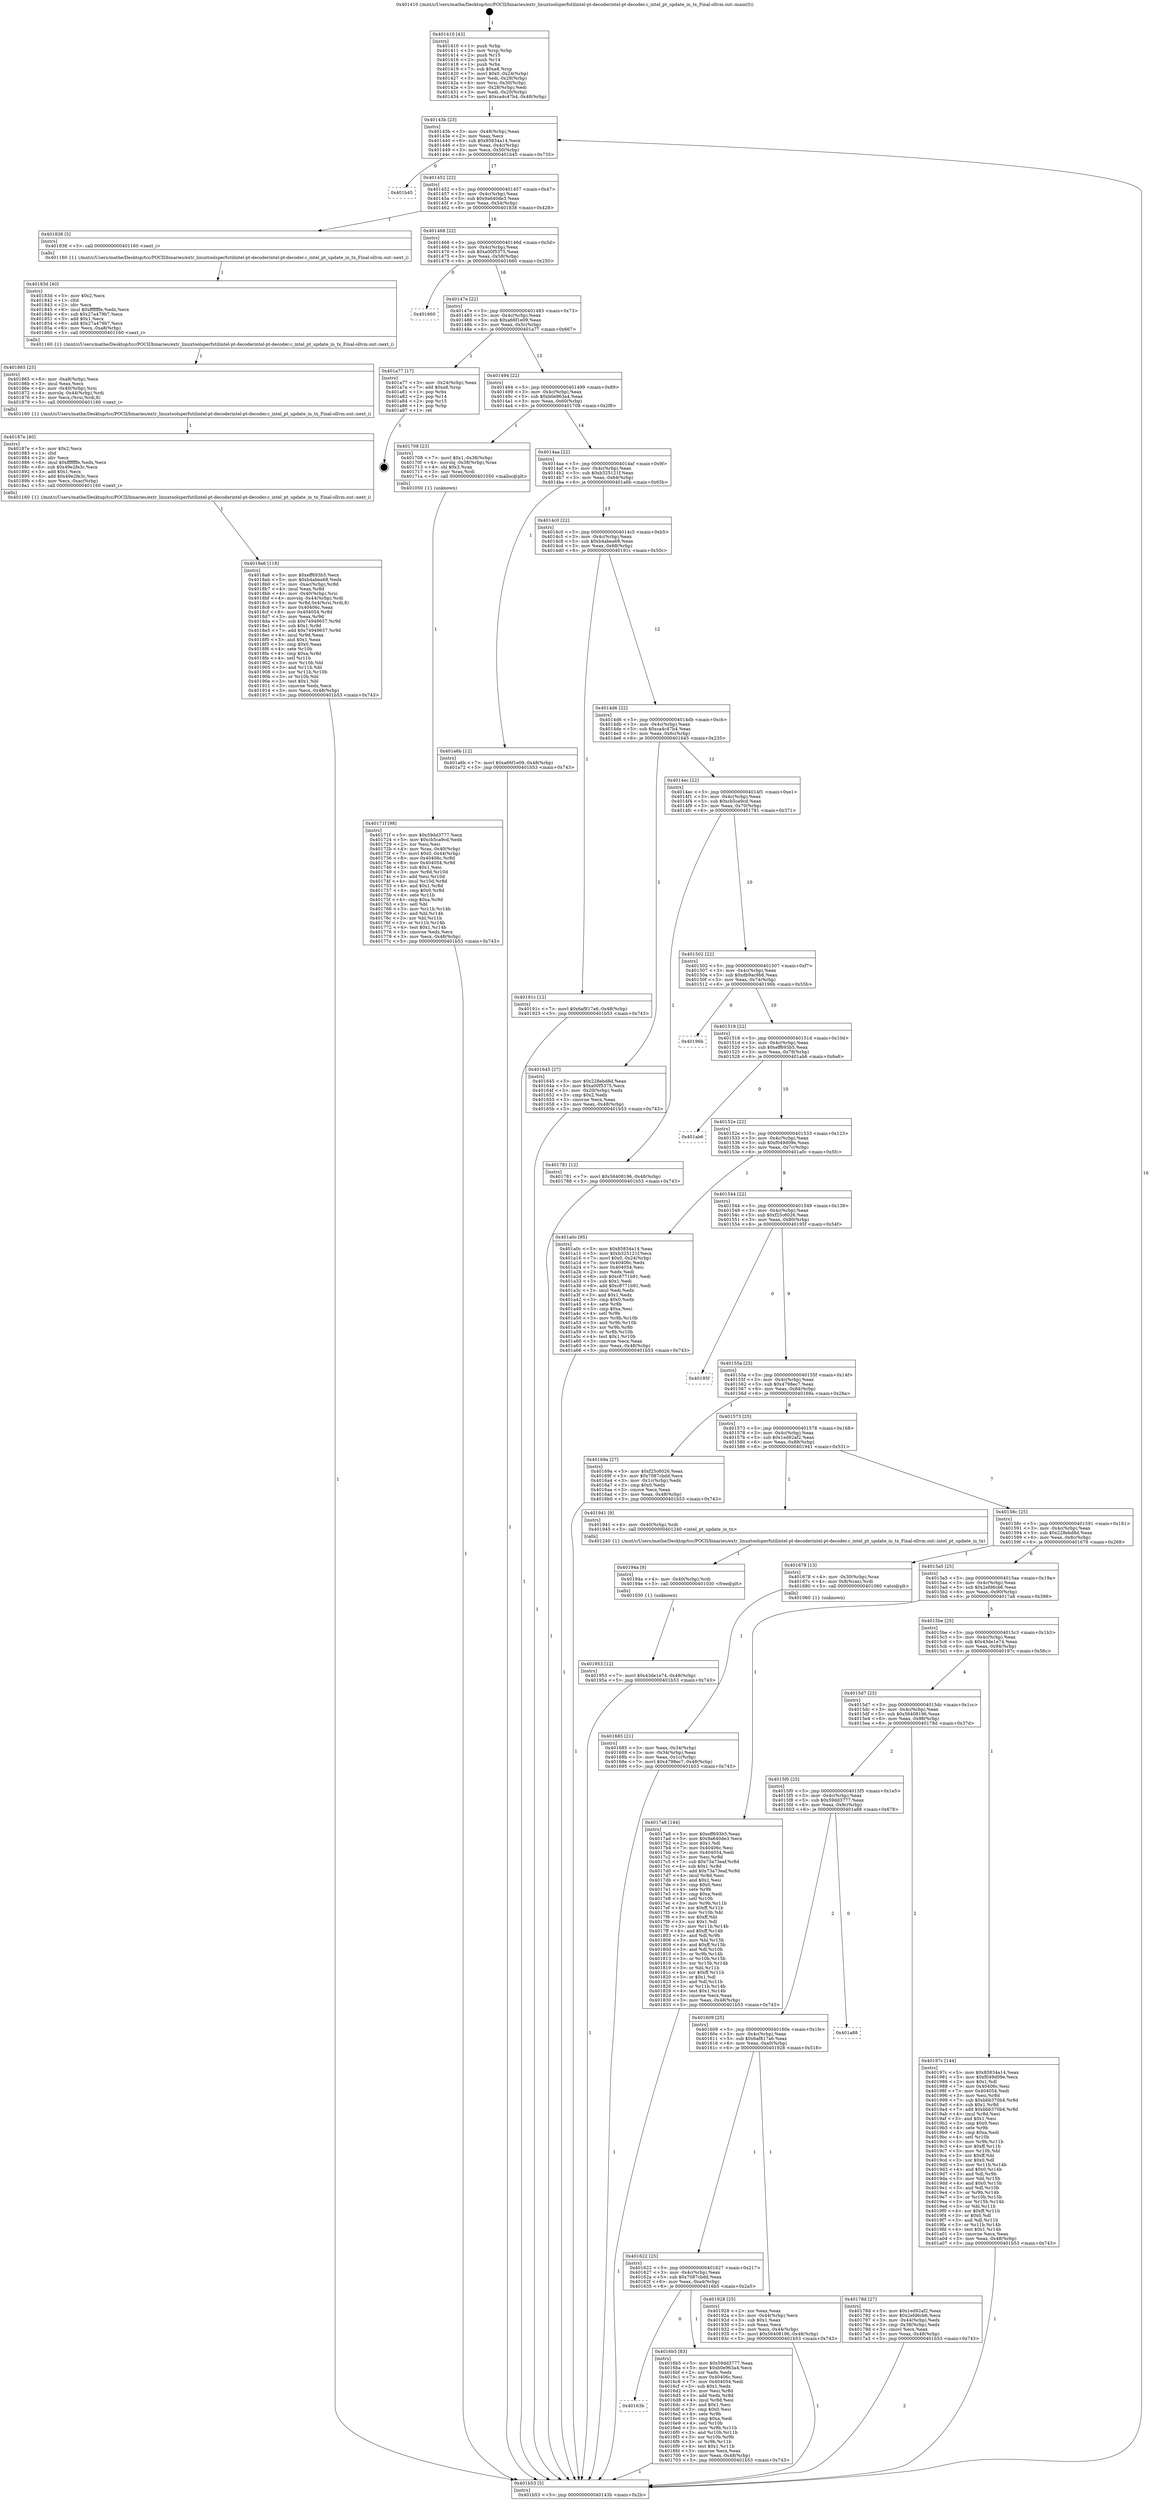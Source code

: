 digraph "0x401410" {
  label = "0x401410 (/mnt/c/Users/mathe/Desktop/tcc/POCII/binaries/extr_linuxtoolsperfutilintel-pt-decoderintel-pt-decoder.c_intel_pt_update_in_tx_Final-ollvm.out::main(0))"
  labelloc = "t"
  node[shape=record]

  Entry [label="",width=0.3,height=0.3,shape=circle,fillcolor=black,style=filled]
  "0x40143b" [label="{
     0x40143b [23]\l
     | [instrs]\l
     &nbsp;&nbsp;0x40143b \<+3\>: mov -0x48(%rbp),%eax\l
     &nbsp;&nbsp;0x40143e \<+2\>: mov %eax,%ecx\l
     &nbsp;&nbsp;0x401440 \<+6\>: sub $0x85834a14,%ecx\l
     &nbsp;&nbsp;0x401446 \<+3\>: mov %eax,-0x4c(%rbp)\l
     &nbsp;&nbsp;0x401449 \<+3\>: mov %ecx,-0x50(%rbp)\l
     &nbsp;&nbsp;0x40144c \<+6\>: je 0000000000401b45 \<main+0x735\>\l
  }"]
  "0x401b45" [label="{
     0x401b45\l
  }", style=dashed]
  "0x401452" [label="{
     0x401452 [22]\l
     | [instrs]\l
     &nbsp;&nbsp;0x401452 \<+5\>: jmp 0000000000401457 \<main+0x47\>\l
     &nbsp;&nbsp;0x401457 \<+3\>: mov -0x4c(%rbp),%eax\l
     &nbsp;&nbsp;0x40145a \<+5\>: sub $0x9a640de3,%eax\l
     &nbsp;&nbsp;0x40145f \<+3\>: mov %eax,-0x54(%rbp)\l
     &nbsp;&nbsp;0x401462 \<+6\>: je 0000000000401838 \<main+0x428\>\l
  }"]
  Exit [label="",width=0.3,height=0.3,shape=circle,fillcolor=black,style=filled,peripheries=2]
  "0x401838" [label="{
     0x401838 [5]\l
     | [instrs]\l
     &nbsp;&nbsp;0x401838 \<+5\>: call 0000000000401160 \<next_i\>\l
     | [calls]\l
     &nbsp;&nbsp;0x401160 \{1\} (/mnt/c/Users/mathe/Desktop/tcc/POCII/binaries/extr_linuxtoolsperfutilintel-pt-decoderintel-pt-decoder.c_intel_pt_update_in_tx_Final-ollvm.out::next_i)\l
  }"]
  "0x401468" [label="{
     0x401468 [22]\l
     | [instrs]\l
     &nbsp;&nbsp;0x401468 \<+5\>: jmp 000000000040146d \<main+0x5d\>\l
     &nbsp;&nbsp;0x40146d \<+3\>: mov -0x4c(%rbp),%eax\l
     &nbsp;&nbsp;0x401470 \<+5\>: sub $0xa00f5375,%eax\l
     &nbsp;&nbsp;0x401475 \<+3\>: mov %eax,-0x58(%rbp)\l
     &nbsp;&nbsp;0x401478 \<+6\>: je 0000000000401660 \<main+0x250\>\l
  }"]
  "0x401953" [label="{
     0x401953 [12]\l
     | [instrs]\l
     &nbsp;&nbsp;0x401953 \<+7\>: movl $0x43de1e74,-0x48(%rbp)\l
     &nbsp;&nbsp;0x40195a \<+5\>: jmp 0000000000401b53 \<main+0x743\>\l
  }"]
  "0x401660" [label="{
     0x401660\l
  }", style=dashed]
  "0x40147e" [label="{
     0x40147e [22]\l
     | [instrs]\l
     &nbsp;&nbsp;0x40147e \<+5\>: jmp 0000000000401483 \<main+0x73\>\l
     &nbsp;&nbsp;0x401483 \<+3\>: mov -0x4c(%rbp),%eax\l
     &nbsp;&nbsp;0x401486 \<+5\>: sub $0xa66f1e09,%eax\l
     &nbsp;&nbsp;0x40148b \<+3\>: mov %eax,-0x5c(%rbp)\l
     &nbsp;&nbsp;0x40148e \<+6\>: je 0000000000401a77 \<main+0x667\>\l
  }"]
  "0x40194a" [label="{
     0x40194a [9]\l
     | [instrs]\l
     &nbsp;&nbsp;0x40194a \<+4\>: mov -0x40(%rbp),%rdi\l
     &nbsp;&nbsp;0x40194e \<+5\>: call 0000000000401030 \<free@plt\>\l
     | [calls]\l
     &nbsp;&nbsp;0x401030 \{1\} (unknown)\l
  }"]
  "0x401a77" [label="{
     0x401a77 [17]\l
     | [instrs]\l
     &nbsp;&nbsp;0x401a77 \<+3\>: mov -0x24(%rbp),%eax\l
     &nbsp;&nbsp;0x401a7a \<+7\>: add $0xa8,%rsp\l
     &nbsp;&nbsp;0x401a81 \<+1\>: pop %rbx\l
     &nbsp;&nbsp;0x401a82 \<+2\>: pop %r14\l
     &nbsp;&nbsp;0x401a84 \<+2\>: pop %r15\l
     &nbsp;&nbsp;0x401a86 \<+1\>: pop %rbp\l
     &nbsp;&nbsp;0x401a87 \<+1\>: ret\l
  }"]
  "0x401494" [label="{
     0x401494 [22]\l
     | [instrs]\l
     &nbsp;&nbsp;0x401494 \<+5\>: jmp 0000000000401499 \<main+0x89\>\l
     &nbsp;&nbsp;0x401499 \<+3\>: mov -0x4c(%rbp),%eax\l
     &nbsp;&nbsp;0x40149c \<+5\>: sub $0xb0e963a4,%eax\l
     &nbsp;&nbsp;0x4014a1 \<+3\>: mov %eax,-0x60(%rbp)\l
     &nbsp;&nbsp;0x4014a4 \<+6\>: je 0000000000401708 \<main+0x2f8\>\l
  }"]
  "0x4018a6" [label="{
     0x4018a6 [118]\l
     | [instrs]\l
     &nbsp;&nbsp;0x4018a6 \<+5\>: mov $0xeff693b5,%ecx\l
     &nbsp;&nbsp;0x4018ab \<+5\>: mov $0xb4abea68,%edx\l
     &nbsp;&nbsp;0x4018b0 \<+7\>: mov -0xac(%rbp),%r8d\l
     &nbsp;&nbsp;0x4018b7 \<+4\>: imul %eax,%r8d\l
     &nbsp;&nbsp;0x4018bb \<+4\>: mov -0x40(%rbp),%rsi\l
     &nbsp;&nbsp;0x4018bf \<+4\>: movslq -0x44(%rbp),%rdi\l
     &nbsp;&nbsp;0x4018c3 \<+5\>: mov %r8d,0x4(%rsi,%rdi,8)\l
     &nbsp;&nbsp;0x4018c8 \<+7\>: mov 0x40406c,%eax\l
     &nbsp;&nbsp;0x4018cf \<+8\>: mov 0x404054,%r8d\l
     &nbsp;&nbsp;0x4018d7 \<+3\>: mov %eax,%r9d\l
     &nbsp;&nbsp;0x4018da \<+7\>: sub $0x74949657,%r9d\l
     &nbsp;&nbsp;0x4018e1 \<+4\>: sub $0x1,%r9d\l
     &nbsp;&nbsp;0x4018e5 \<+7\>: add $0x74949657,%r9d\l
     &nbsp;&nbsp;0x4018ec \<+4\>: imul %r9d,%eax\l
     &nbsp;&nbsp;0x4018f0 \<+3\>: and $0x1,%eax\l
     &nbsp;&nbsp;0x4018f3 \<+3\>: cmp $0x0,%eax\l
     &nbsp;&nbsp;0x4018f6 \<+4\>: sete %r10b\l
     &nbsp;&nbsp;0x4018fa \<+4\>: cmp $0xa,%r8d\l
     &nbsp;&nbsp;0x4018fe \<+4\>: setl %r11b\l
     &nbsp;&nbsp;0x401902 \<+3\>: mov %r10b,%bl\l
     &nbsp;&nbsp;0x401905 \<+3\>: and %r11b,%bl\l
     &nbsp;&nbsp;0x401908 \<+3\>: xor %r11b,%r10b\l
     &nbsp;&nbsp;0x40190b \<+3\>: or %r10b,%bl\l
     &nbsp;&nbsp;0x40190e \<+3\>: test $0x1,%bl\l
     &nbsp;&nbsp;0x401911 \<+3\>: cmovne %edx,%ecx\l
     &nbsp;&nbsp;0x401914 \<+3\>: mov %ecx,-0x48(%rbp)\l
     &nbsp;&nbsp;0x401917 \<+5\>: jmp 0000000000401b53 \<main+0x743\>\l
  }"]
  "0x401708" [label="{
     0x401708 [23]\l
     | [instrs]\l
     &nbsp;&nbsp;0x401708 \<+7\>: movl $0x1,-0x38(%rbp)\l
     &nbsp;&nbsp;0x40170f \<+4\>: movslq -0x38(%rbp),%rax\l
     &nbsp;&nbsp;0x401713 \<+4\>: shl $0x3,%rax\l
     &nbsp;&nbsp;0x401717 \<+3\>: mov %rax,%rdi\l
     &nbsp;&nbsp;0x40171a \<+5\>: call 0000000000401050 \<malloc@plt\>\l
     | [calls]\l
     &nbsp;&nbsp;0x401050 \{1\} (unknown)\l
  }"]
  "0x4014aa" [label="{
     0x4014aa [22]\l
     | [instrs]\l
     &nbsp;&nbsp;0x4014aa \<+5\>: jmp 00000000004014af \<main+0x9f\>\l
     &nbsp;&nbsp;0x4014af \<+3\>: mov -0x4c(%rbp),%eax\l
     &nbsp;&nbsp;0x4014b2 \<+5\>: sub $0xb325121f,%eax\l
     &nbsp;&nbsp;0x4014b7 \<+3\>: mov %eax,-0x64(%rbp)\l
     &nbsp;&nbsp;0x4014ba \<+6\>: je 0000000000401a6b \<main+0x65b\>\l
  }"]
  "0x40187e" [label="{
     0x40187e [40]\l
     | [instrs]\l
     &nbsp;&nbsp;0x40187e \<+5\>: mov $0x2,%ecx\l
     &nbsp;&nbsp;0x401883 \<+1\>: cltd\l
     &nbsp;&nbsp;0x401884 \<+2\>: idiv %ecx\l
     &nbsp;&nbsp;0x401886 \<+6\>: imul $0xfffffffe,%edx,%ecx\l
     &nbsp;&nbsp;0x40188c \<+6\>: sub $0x49e2fe3c,%ecx\l
     &nbsp;&nbsp;0x401892 \<+3\>: add $0x1,%ecx\l
     &nbsp;&nbsp;0x401895 \<+6\>: add $0x49e2fe3c,%ecx\l
     &nbsp;&nbsp;0x40189b \<+6\>: mov %ecx,-0xac(%rbp)\l
     &nbsp;&nbsp;0x4018a1 \<+5\>: call 0000000000401160 \<next_i\>\l
     | [calls]\l
     &nbsp;&nbsp;0x401160 \{1\} (/mnt/c/Users/mathe/Desktop/tcc/POCII/binaries/extr_linuxtoolsperfutilintel-pt-decoderintel-pt-decoder.c_intel_pt_update_in_tx_Final-ollvm.out::next_i)\l
  }"]
  "0x401a6b" [label="{
     0x401a6b [12]\l
     | [instrs]\l
     &nbsp;&nbsp;0x401a6b \<+7\>: movl $0xa66f1e09,-0x48(%rbp)\l
     &nbsp;&nbsp;0x401a72 \<+5\>: jmp 0000000000401b53 \<main+0x743\>\l
  }"]
  "0x4014c0" [label="{
     0x4014c0 [22]\l
     | [instrs]\l
     &nbsp;&nbsp;0x4014c0 \<+5\>: jmp 00000000004014c5 \<main+0xb5\>\l
     &nbsp;&nbsp;0x4014c5 \<+3\>: mov -0x4c(%rbp),%eax\l
     &nbsp;&nbsp;0x4014c8 \<+5\>: sub $0xb4abea68,%eax\l
     &nbsp;&nbsp;0x4014cd \<+3\>: mov %eax,-0x68(%rbp)\l
     &nbsp;&nbsp;0x4014d0 \<+6\>: je 000000000040191c \<main+0x50c\>\l
  }"]
  "0x401865" [label="{
     0x401865 [25]\l
     | [instrs]\l
     &nbsp;&nbsp;0x401865 \<+6\>: mov -0xa8(%rbp),%ecx\l
     &nbsp;&nbsp;0x40186b \<+3\>: imul %eax,%ecx\l
     &nbsp;&nbsp;0x40186e \<+4\>: mov -0x40(%rbp),%rsi\l
     &nbsp;&nbsp;0x401872 \<+4\>: movslq -0x44(%rbp),%rdi\l
     &nbsp;&nbsp;0x401876 \<+3\>: mov %ecx,(%rsi,%rdi,8)\l
     &nbsp;&nbsp;0x401879 \<+5\>: call 0000000000401160 \<next_i\>\l
     | [calls]\l
     &nbsp;&nbsp;0x401160 \{1\} (/mnt/c/Users/mathe/Desktop/tcc/POCII/binaries/extr_linuxtoolsperfutilintel-pt-decoderintel-pt-decoder.c_intel_pt_update_in_tx_Final-ollvm.out::next_i)\l
  }"]
  "0x40191c" [label="{
     0x40191c [12]\l
     | [instrs]\l
     &nbsp;&nbsp;0x40191c \<+7\>: movl $0x6af817a6,-0x48(%rbp)\l
     &nbsp;&nbsp;0x401923 \<+5\>: jmp 0000000000401b53 \<main+0x743\>\l
  }"]
  "0x4014d6" [label="{
     0x4014d6 [22]\l
     | [instrs]\l
     &nbsp;&nbsp;0x4014d6 \<+5\>: jmp 00000000004014db \<main+0xcb\>\l
     &nbsp;&nbsp;0x4014db \<+3\>: mov -0x4c(%rbp),%eax\l
     &nbsp;&nbsp;0x4014de \<+5\>: sub $0xca4c47b4,%eax\l
     &nbsp;&nbsp;0x4014e3 \<+3\>: mov %eax,-0x6c(%rbp)\l
     &nbsp;&nbsp;0x4014e6 \<+6\>: je 0000000000401645 \<main+0x235\>\l
  }"]
  "0x40183d" [label="{
     0x40183d [40]\l
     | [instrs]\l
     &nbsp;&nbsp;0x40183d \<+5\>: mov $0x2,%ecx\l
     &nbsp;&nbsp;0x401842 \<+1\>: cltd\l
     &nbsp;&nbsp;0x401843 \<+2\>: idiv %ecx\l
     &nbsp;&nbsp;0x401845 \<+6\>: imul $0xfffffffe,%edx,%ecx\l
     &nbsp;&nbsp;0x40184b \<+6\>: sub $0x27a479b7,%ecx\l
     &nbsp;&nbsp;0x401851 \<+3\>: add $0x1,%ecx\l
     &nbsp;&nbsp;0x401854 \<+6\>: add $0x27a479b7,%ecx\l
     &nbsp;&nbsp;0x40185a \<+6\>: mov %ecx,-0xa8(%rbp)\l
     &nbsp;&nbsp;0x401860 \<+5\>: call 0000000000401160 \<next_i\>\l
     | [calls]\l
     &nbsp;&nbsp;0x401160 \{1\} (/mnt/c/Users/mathe/Desktop/tcc/POCII/binaries/extr_linuxtoolsperfutilintel-pt-decoderintel-pt-decoder.c_intel_pt_update_in_tx_Final-ollvm.out::next_i)\l
  }"]
  "0x401645" [label="{
     0x401645 [27]\l
     | [instrs]\l
     &nbsp;&nbsp;0x401645 \<+5\>: mov $0x228ebd8d,%eax\l
     &nbsp;&nbsp;0x40164a \<+5\>: mov $0xa00f5375,%ecx\l
     &nbsp;&nbsp;0x40164f \<+3\>: mov -0x20(%rbp),%edx\l
     &nbsp;&nbsp;0x401652 \<+3\>: cmp $0x2,%edx\l
     &nbsp;&nbsp;0x401655 \<+3\>: cmovne %ecx,%eax\l
     &nbsp;&nbsp;0x401658 \<+3\>: mov %eax,-0x48(%rbp)\l
     &nbsp;&nbsp;0x40165b \<+5\>: jmp 0000000000401b53 \<main+0x743\>\l
  }"]
  "0x4014ec" [label="{
     0x4014ec [22]\l
     | [instrs]\l
     &nbsp;&nbsp;0x4014ec \<+5\>: jmp 00000000004014f1 \<main+0xe1\>\l
     &nbsp;&nbsp;0x4014f1 \<+3\>: mov -0x4c(%rbp),%eax\l
     &nbsp;&nbsp;0x4014f4 \<+5\>: sub $0xcb5ca9cd,%eax\l
     &nbsp;&nbsp;0x4014f9 \<+3\>: mov %eax,-0x70(%rbp)\l
     &nbsp;&nbsp;0x4014fc \<+6\>: je 0000000000401781 \<main+0x371\>\l
  }"]
  "0x401b53" [label="{
     0x401b53 [5]\l
     | [instrs]\l
     &nbsp;&nbsp;0x401b53 \<+5\>: jmp 000000000040143b \<main+0x2b\>\l
  }"]
  "0x401410" [label="{
     0x401410 [43]\l
     | [instrs]\l
     &nbsp;&nbsp;0x401410 \<+1\>: push %rbp\l
     &nbsp;&nbsp;0x401411 \<+3\>: mov %rsp,%rbp\l
     &nbsp;&nbsp;0x401414 \<+2\>: push %r15\l
     &nbsp;&nbsp;0x401416 \<+2\>: push %r14\l
     &nbsp;&nbsp;0x401418 \<+1\>: push %rbx\l
     &nbsp;&nbsp;0x401419 \<+7\>: sub $0xa8,%rsp\l
     &nbsp;&nbsp;0x401420 \<+7\>: movl $0x0,-0x24(%rbp)\l
     &nbsp;&nbsp;0x401427 \<+3\>: mov %edi,-0x28(%rbp)\l
     &nbsp;&nbsp;0x40142a \<+4\>: mov %rsi,-0x30(%rbp)\l
     &nbsp;&nbsp;0x40142e \<+3\>: mov -0x28(%rbp),%edi\l
     &nbsp;&nbsp;0x401431 \<+3\>: mov %edi,-0x20(%rbp)\l
     &nbsp;&nbsp;0x401434 \<+7\>: movl $0xca4c47b4,-0x48(%rbp)\l
  }"]
  "0x40171f" [label="{
     0x40171f [98]\l
     | [instrs]\l
     &nbsp;&nbsp;0x40171f \<+5\>: mov $0x59dd3777,%ecx\l
     &nbsp;&nbsp;0x401724 \<+5\>: mov $0xcb5ca9cd,%edx\l
     &nbsp;&nbsp;0x401729 \<+2\>: xor %esi,%esi\l
     &nbsp;&nbsp;0x40172b \<+4\>: mov %rax,-0x40(%rbp)\l
     &nbsp;&nbsp;0x40172f \<+7\>: movl $0x0,-0x44(%rbp)\l
     &nbsp;&nbsp;0x401736 \<+8\>: mov 0x40406c,%r8d\l
     &nbsp;&nbsp;0x40173e \<+8\>: mov 0x404054,%r9d\l
     &nbsp;&nbsp;0x401746 \<+3\>: sub $0x1,%esi\l
     &nbsp;&nbsp;0x401749 \<+3\>: mov %r8d,%r10d\l
     &nbsp;&nbsp;0x40174c \<+3\>: add %esi,%r10d\l
     &nbsp;&nbsp;0x40174f \<+4\>: imul %r10d,%r8d\l
     &nbsp;&nbsp;0x401753 \<+4\>: and $0x1,%r8d\l
     &nbsp;&nbsp;0x401757 \<+4\>: cmp $0x0,%r8d\l
     &nbsp;&nbsp;0x40175b \<+4\>: sete %r11b\l
     &nbsp;&nbsp;0x40175f \<+4\>: cmp $0xa,%r9d\l
     &nbsp;&nbsp;0x401763 \<+3\>: setl %bl\l
     &nbsp;&nbsp;0x401766 \<+3\>: mov %r11b,%r14b\l
     &nbsp;&nbsp;0x401769 \<+3\>: and %bl,%r14b\l
     &nbsp;&nbsp;0x40176c \<+3\>: xor %bl,%r11b\l
     &nbsp;&nbsp;0x40176f \<+3\>: or %r11b,%r14b\l
     &nbsp;&nbsp;0x401772 \<+4\>: test $0x1,%r14b\l
     &nbsp;&nbsp;0x401776 \<+3\>: cmovne %edx,%ecx\l
     &nbsp;&nbsp;0x401779 \<+3\>: mov %ecx,-0x48(%rbp)\l
     &nbsp;&nbsp;0x40177c \<+5\>: jmp 0000000000401b53 \<main+0x743\>\l
  }"]
  "0x401781" [label="{
     0x401781 [12]\l
     | [instrs]\l
     &nbsp;&nbsp;0x401781 \<+7\>: movl $0x56408196,-0x48(%rbp)\l
     &nbsp;&nbsp;0x401788 \<+5\>: jmp 0000000000401b53 \<main+0x743\>\l
  }"]
  "0x401502" [label="{
     0x401502 [22]\l
     | [instrs]\l
     &nbsp;&nbsp;0x401502 \<+5\>: jmp 0000000000401507 \<main+0xf7\>\l
     &nbsp;&nbsp;0x401507 \<+3\>: mov -0x4c(%rbp),%eax\l
     &nbsp;&nbsp;0x40150a \<+5\>: sub $0xdb9ac9b6,%eax\l
     &nbsp;&nbsp;0x40150f \<+3\>: mov %eax,-0x74(%rbp)\l
     &nbsp;&nbsp;0x401512 \<+6\>: je 000000000040196b \<main+0x55b\>\l
  }"]
  "0x40163b" [label="{
     0x40163b\l
  }", style=dashed]
  "0x40196b" [label="{
     0x40196b\l
  }", style=dashed]
  "0x401518" [label="{
     0x401518 [22]\l
     | [instrs]\l
     &nbsp;&nbsp;0x401518 \<+5\>: jmp 000000000040151d \<main+0x10d\>\l
     &nbsp;&nbsp;0x40151d \<+3\>: mov -0x4c(%rbp),%eax\l
     &nbsp;&nbsp;0x401520 \<+5\>: sub $0xeff693b5,%eax\l
     &nbsp;&nbsp;0x401525 \<+3\>: mov %eax,-0x78(%rbp)\l
     &nbsp;&nbsp;0x401528 \<+6\>: je 0000000000401ab6 \<main+0x6a6\>\l
  }"]
  "0x4016b5" [label="{
     0x4016b5 [83]\l
     | [instrs]\l
     &nbsp;&nbsp;0x4016b5 \<+5\>: mov $0x59dd3777,%eax\l
     &nbsp;&nbsp;0x4016ba \<+5\>: mov $0xb0e963a4,%ecx\l
     &nbsp;&nbsp;0x4016bf \<+2\>: xor %edx,%edx\l
     &nbsp;&nbsp;0x4016c1 \<+7\>: mov 0x40406c,%esi\l
     &nbsp;&nbsp;0x4016c8 \<+7\>: mov 0x404054,%edi\l
     &nbsp;&nbsp;0x4016cf \<+3\>: sub $0x1,%edx\l
     &nbsp;&nbsp;0x4016d2 \<+3\>: mov %esi,%r8d\l
     &nbsp;&nbsp;0x4016d5 \<+3\>: add %edx,%r8d\l
     &nbsp;&nbsp;0x4016d8 \<+4\>: imul %r8d,%esi\l
     &nbsp;&nbsp;0x4016dc \<+3\>: and $0x1,%esi\l
     &nbsp;&nbsp;0x4016df \<+3\>: cmp $0x0,%esi\l
     &nbsp;&nbsp;0x4016e2 \<+4\>: sete %r9b\l
     &nbsp;&nbsp;0x4016e6 \<+3\>: cmp $0xa,%edi\l
     &nbsp;&nbsp;0x4016e9 \<+4\>: setl %r10b\l
     &nbsp;&nbsp;0x4016ed \<+3\>: mov %r9b,%r11b\l
     &nbsp;&nbsp;0x4016f0 \<+3\>: and %r10b,%r11b\l
     &nbsp;&nbsp;0x4016f3 \<+3\>: xor %r10b,%r9b\l
     &nbsp;&nbsp;0x4016f6 \<+3\>: or %r9b,%r11b\l
     &nbsp;&nbsp;0x4016f9 \<+4\>: test $0x1,%r11b\l
     &nbsp;&nbsp;0x4016fd \<+3\>: cmovne %ecx,%eax\l
     &nbsp;&nbsp;0x401700 \<+3\>: mov %eax,-0x48(%rbp)\l
     &nbsp;&nbsp;0x401703 \<+5\>: jmp 0000000000401b53 \<main+0x743\>\l
  }"]
  "0x401ab6" [label="{
     0x401ab6\l
  }", style=dashed]
  "0x40152e" [label="{
     0x40152e [22]\l
     | [instrs]\l
     &nbsp;&nbsp;0x40152e \<+5\>: jmp 0000000000401533 \<main+0x123\>\l
     &nbsp;&nbsp;0x401533 \<+3\>: mov -0x4c(%rbp),%eax\l
     &nbsp;&nbsp;0x401536 \<+5\>: sub $0xf049d09e,%eax\l
     &nbsp;&nbsp;0x40153b \<+3\>: mov %eax,-0x7c(%rbp)\l
     &nbsp;&nbsp;0x40153e \<+6\>: je 0000000000401a0c \<main+0x5fc\>\l
  }"]
  "0x401622" [label="{
     0x401622 [25]\l
     | [instrs]\l
     &nbsp;&nbsp;0x401622 \<+5\>: jmp 0000000000401627 \<main+0x217\>\l
     &nbsp;&nbsp;0x401627 \<+3\>: mov -0x4c(%rbp),%eax\l
     &nbsp;&nbsp;0x40162a \<+5\>: sub $0x7087cbdd,%eax\l
     &nbsp;&nbsp;0x40162f \<+6\>: mov %eax,-0xa4(%rbp)\l
     &nbsp;&nbsp;0x401635 \<+6\>: je 00000000004016b5 \<main+0x2a5\>\l
  }"]
  "0x401a0c" [label="{
     0x401a0c [95]\l
     | [instrs]\l
     &nbsp;&nbsp;0x401a0c \<+5\>: mov $0x85834a14,%eax\l
     &nbsp;&nbsp;0x401a11 \<+5\>: mov $0xb325121f,%ecx\l
     &nbsp;&nbsp;0x401a16 \<+7\>: movl $0x0,-0x24(%rbp)\l
     &nbsp;&nbsp;0x401a1d \<+7\>: mov 0x40406c,%edx\l
     &nbsp;&nbsp;0x401a24 \<+7\>: mov 0x404054,%esi\l
     &nbsp;&nbsp;0x401a2b \<+2\>: mov %edx,%edi\l
     &nbsp;&nbsp;0x401a2d \<+6\>: sub $0xc8771b91,%edi\l
     &nbsp;&nbsp;0x401a33 \<+3\>: sub $0x1,%edi\l
     &nbsp;&nbsp;0x401a36 \<+6\>: add $0xc8771b91,%edi\l
     &nbsp;&nbsp;0x401a3c \<+3\>: imul %edi,%edx\l
     &nbsp;&nbsp;0x401a3f \<+3\>: and $0x1,%edx\l
     &nbsp;&nbsp;0x401a42 \<+3\>: cmp $0x0,%edx\l
     &nbsp;&nbsp;0x401a45 \<+4\>: sete %r8b\l
     &nbsp;&nbsp;0x401a49 \<+3\>: cmp $0xa,%esi\l
     &nbsp;&nbsp;0x401a4c \<+4\>: setl %r9b\l
     &nbsp;&nbsp;0x401a50 \<+3\>: mov %r8b,%r10b\l
     &nbsp;&nbsp;0x401a53 \<+3\>: and %r9b,%r10b\l
     &nbsp;&nbsp;0x401a56 \<+3\>: xor %r9b,%r8b\l
     &nbsp;&nbsp;0x401a59 \<+3\>: or %r8b,%r10b\l
     &nbsp;&nbsp;0x401a5c \<+4\>: test $0x1,%r10b\l
     &nbsp;&nbsp;0x401a60 \<+3\>: cmovne %ecx,%eax\l
     &nbsp;&nbsp;0x401a63 \<+3\>: mov %eax,-0x48(%rbp)\l
     &nbsp;&nbsp;0x401a66 \<+5\>: jmp 0000000000401b53 \<main+0x743\>\l
  }"]
  "0x401544" [label="{
     0x401544 [22]\l
     | [instrs]\l
     &nbsp;&nbsp;0x401544 \<+5\>: jmp 0000000000401549 \<main+0x139\>\l
     &nbsp;&nbsp;0x401549 \<+3\>: mov -0x4c(%rbp),%eax\l
     &nbsp;&nbsp;0x40154c \<+5\>: sub $0xf25c6026,%eax\l
     &nbsp;&nbsp;0x401551 \<+3\>: mov %eax,-0x80(%rbp)\l
     &nbsp;&nbsp;0x401554 \<+6\>: je 000000000040195f \<main+0x54f\>\l
  }"]
  "0x401928" [label="{
     0x401928 [25]\l
     | [instrs]\l
     &nbsp;&nbsp;0x401928 \<+2\>: xor %eax,%eax\l
     &nbsp;&nbsp;0x40192a \<+3\>: mov -0x44(%rbp),%ecx\l
     &nbsp;&nbsp;0x40192d \<+3\>: sub $0x1,%eax\l
     &nbsp;&nbsp;0x401930 \<+2\>: sub %eax,%ecx\l
     &nbsp;&nbsp;0x401932 \<+3\>: mov %ecx,-0x44(%rbp)\l
     &nbsp;&nbsp;0x401935 \<+7\>: movl $0x56408196,-0x48(%rbp)\l
     &nbsp;&nbsp;0x40193c \<+5\>: jmp 0000000000401b53 \<main+0x743\>\l
  }"]
  "0x40195f" [label="{
     0x40195f\l
  }", style=dashed]
  "0x40155a" [label="{
     0x40155a [25]\l
     | [instrs]\l
     &nbsp;&nbsp;0x40155a \<+5\>: jmp 000000000040155f \<main+0x14f\>\l
     &nbsp;&nbsp;0x40155f \<+3\>: mov -0x4c(%rbp),%eax\l
     &nbsp;&nbsp;0x401562 \<+5\>: sub $0x4798ec7,%eax\l
     &nbsp;&nbsp;0x401567 \<+6\>: mov %eax,-0x84(%rbp)\l
     &nbsp;&nbsp;0x40156d \<+6\>: je 000000000040169a \<main+0x28a\>\l
  }"]
  "0x401609" [label="{
     0x401609 [25]\l
     | [instrs]\l
     &nbsp;&nbsp;0x401609 \<+5\>: jmp 000000000040160e \<main+0x1fe\>\l
     &nbsp;&nbsp;0x40160e \<+3\>: mov -0x4c(%rbp),%eax\l
     &nbsp;&nbsp;0x401611 \<+5\>: sub $0x6af817a6,%eax\l
     &nbsp;&nbsp;0x401616 \<+6\>: mov %eax,-0xa0(%rbp)\l
     &nbsp;&nbsp;0x40161c \<+6\>: je 0000000000401928 \<main+0x518\>\l
  }"]
  "0x40169a" [label="{
     0x40169a [27]\l
     | [instrs]\l
     &nbsp;&nbsp;0x40169a \<+5\>: mov $0xf25c6026,%eax\l
     &nbsp;&nbsp;0x40169f \<+5\>: mov $0x7087cbdd,%ecx\l
     &nbsp;&nbsp;0x4016a4 \<+3\>: mov -0x1c(%rbp),%edx\l
     &nbsp;&nbsp;0x4016a7 \<+3\>: cmp $0x0,%edx\l
     &nbsp;&nbsp;0x4016aa \<+3\>: cmove %ecx,%eax\l
     &nbsp;&nbsp;0x4016ad \<+3\>: mov %eax,-0x48(%rbp)\l
     &nbsp;&nbsp;0x4016b0 \<+5\>: jmp 0000000000401b53 \<main+0x743\>\l
  }"]
  "0x401573" [label="{
     0x401573 [25]\l
     | [instrs]\l
     &nbsp;&nbsp;0x401573 \<+5\>: jmp 0000000000401578 \<main+0x168\>\l
     &nbsp;&nbsp;0x401578 \<+3\>: mov -0x4c(%rbp),%eax\l
     &nbsp;&nbsp;0x40157b \<+5\>: sub $0x1ed92af2,%eax\l
     &nbsp;&nbsp;0x401580 \<+6\>: mov %eax,-0x88(%rbp)\l
     &nbsp;&nbsp;0x401586 \<+6\>: je 0000000000401941 \<main+0x531\>\l
  }"]
  "0x401a88" [label="{
     0x401a88\l
  }", style=dashed]
  "0x401941" [label="{
     0x401941 [9]\l
     | [instrs]\l
     &nbsp;&nbsp;0x401941 \<+4\>: mov -0x40(%rbp),%rdi\l
     &nbsp;&nbsp;0x401945 \<+5\>: call 0000000000401240 \<intel_pt_update_in_tx\>\l
     | [calls]\l
     &nbsp;&nbsp;0x401240 \{1\} (/mnt/c/Users/mathe/Desktop/tcc/POCII/binaries/extr_linuxtoolsperfutilintel-pt-decoderintel-pt-decoder.c_intel_pt_update_in_tx_Final-ollvm.out::intel_pt_update_in_tx)\l
  }"]
  "0x40158c" [label="{
     0x40158c [25]\l
     | [instrs]\l
     &nbsp;&nbsp;0x40158c \<+5\>: jmp 0000000000401591 \<main+0x181\>\l
     &nbsp;&nbsp;0x401591 \<+3\>: mov -0x4c(%rbp),%eax\l
     &nbsp;&nbsp;0x401594 \<+5\>: sub $0x228ebd8d,%eax\l
     &nbsp;&nbsp;0x401599 \<+6\>: mov %eax,-0x8c(%rbp)\l
     &nbsp;&nbsp;0x40159f \<+6\>: je 0000000000401678 \<main+0x268\>\l
  }"]
  "0x4015f0" [label="{
     0x4015f0 [25]\l
     | [instrs]\l
     &nbsp;&nbsp;0x4015f0 \<+5\>: jmp 00000000004015f5 \<main+0x1e5\>\l
     &nbsp;&nbsp;0x4015f5 \<+3\>: mov -0x4c(%rbp),%eax\l
     &nbsp;&nbsp;0x4015f8 \<+5\>: sub $0x59dd3777,%eax\l
     &nbsp;&nbsp;0x4015fd \<+6\>: mov %eax,-0x9c(%rbp)\l
     &nbsp;&nbsp;0x401603 \<+6\>: je 0000000000401a88 \<main+0x678\>\l
  }"]
  "0x401678" [label="{
     0x401678 [13]\l
     | [instrs]\l
     &nbsp;&nbsp;0x401678 \<+4\>: mov -0x30(%rbp),%rax\l
     &nbsp;&nbsp;0x40167c \<+4\>: mov 0x8(%rax),%rdi\l
     &nbsp;&nbsp;0x401680 \<+5\>: call 0000000000401060 \<atoi@plt\>\l
     | [calls]\l
     &nbsp;&nbsp;0x401060 \{1\} (unknown)\l
  }"]
  "0x4015a5" [label="{
     0x4015a5 [25]\l
     | [instrs]\l
     &nbsp;&nbsp;0x4015a5 \<+5\>: jmp 00000000004015aa \<main+0x19a\>\l
     &nbsp;&nbsp;0x4015aa \<+3\>: mov -0x4c(%rbp),%eax\l
     &nbsp;&nbsp;0x4015ad \<+5\>: sub $0x2efd6cb6,%eax\l
     &nbsp;&nbsp;0x4015b2 \<+6\>: mov %eax,-0x90(%rbp)\l
     &nbsp;&nbsp;0x4015b8 \<+6\>: je 00000000004017a8 \<main+0x398\>\l
  }"]
  "0x401685" [label="{
     0x401685 [21]\l
     | [instrs]\l
     &nbsp;&nbsp;0x401685 \<+3\>: mov %eax,-0x34(%rbp)\l
     &nbsp;&nbsp;0x401688 \<+3\>: mov -0x34(%rbp),%eax\l
     &nbsp;&nbsp;0x40168b \<+3\>: mov %eax,-0x1c(%rbp)\l
     &nbsp;&nbsp;0x40168e \<+7\>: movl $0x4798ec7,-0x48(%rbp)\l
     &nbsp;&nbsp;0x401695 \<+5\>: jmp 0000000000401b53 \<main+0x743\>\l
  }"]
  "0x40178d" [label="{
     0x40178d [27]\l
     | [instrs]\l
     &nbsp;&nbsp;0x40178d \<+5\>: mov $0x1ed92af2,%eax\l
     &nbsp;&nbsp;0x401792 \<+5\>: mov $0x2efd6cb6,%ecx\l
     &nbsp;&nbsp;0x401797 \<+3\>: mov -0x44(%rbp),%edx\l
     &nbsp;&nbsp;0x40179a \<+3\>: cmp -0x38(%rbp),%edx\l
     &nbsp;&nbsp;0x40179d \<+3\>: cmovl %ecx,%eax\l
     &nbsp;&nbsp;0x4017a0 \<+3\>: mov %eax,-0x48(%rbp)\l
     &nbsp;&nbsp;0x4017a3 \<+5\>: jmp 0000000000401b53 \<main+0x743\>\l
  }"]
  "0x4017a8" [label="{
     0x4017a8 [144]\l
     | [instrs]\l
     &nbsp;&nbsp;0x4017a8 \<+5\>: mov $0xeff693b5,%eax\l
     &nbsp;&nbsp;0x4017ad \<+5\>: mov $0x9a640de3,%ecx\l
     &nbsp;&nbsp;0x4017b2 \<+2\>: mov $0x1,%dl\l
     &nbsp;&nbsp;0x4017b4 \<+7\>: mov 0x40406c,%esi\l
     &nbsp;&nbsp;0x4017bb \<+7\>: mov 0x404054,%edi\l
     &nbsp;&nbsp;0x4017c2 \<+3\>: mov %esi,%r8d\l
     &nbsp;&nbsp;0x4017c5 \<+7\>: sub $0x73a73eaf,%r8d\l
     &nbsp;&nbsp;0x4017cc \<+4\>: sub $0x1,%r8d\l
     &nbsp;&nbsp;0x4017d0 \<+7\>: add $0x73a73eaf,%r8d\l
     &nbsp;&nbsp;0x4017d7 \<+4\>: imul %r8d,%esi\l
     &nbsp;&nbsp;0x4017db \<+3\>: and $0x1,%esi\l
     &nbsp;&nbsp;0x4017de \<+3\>: cmp $0x0,%esi\l
     &nbsp;&nbsp;0x4017e1 \<+4\>: sete %r9b\l
     &nbsp;&nbsp;0x4017e5 \<+3\>: cmp $0xa,%edi\l
     &nbsp;&nbsp;0x4017e8 \<+4\>: setl %r10b\l
     &nbsp;&nbsp;0x4017ec \<+3\>: mov %r9b,%r11b\l
     &nbsp;&nbsp;0x4017ef \<+4\>: xor $0xff,%r11b\l
     &nbsp;&nbsp;0x4017f3 \<+3\>: mov %r10b,%bl\l
     &nbsp;&nbsp;0x4017f6 \<+3\>: xor $0xff,%bl\l
     &nbsp;&nbsp;0x4017f9 \<+3\>: xor $0x1,%dl\l
     &nbsp;&nbsp;0x4017fc \<+3\>: mov %r11b,%r14b\l
     &nbsp;&nbsp;0x4017ff \<+4\>: and $0xff,%r14b\l
     &nbsp;&nbsp;0x401803 \<+3\>: and %dl,%r9b\l
     &nbsp;&nbsp;0x401806 \<+3\>: mov %bl,%r15b\l
     &nbsp;&nbsp;0x401809 \<+4\>: and $0xff,%r15b\l
     &nbsp;&nbsp;0x40180d \<+3\>: and %dl,%r10b\l
     &nbsp;&nbsp;0x401810 \<+3\>: or %r9b,%r14b\l
     &nbsp;&nbsp;0x401813 \<+3\>: or %r10b,%r15b\l
     &nbsp;&nbsp;0x401816 \<+3\>: xor %r15b,%r14b\l
     &nbsp;&nbsp;0x401819 \<+3\>: or %bl,%r11b\l
     &nbsp;&nbsp;0x40181c \<+4\>: xor $0xff,%r11b\l
     &nbsp;&nbsp;0x401820 \<+3\>: or $0x1,%dl\l
     &nbsp;&nbsp;0x401823 \<+3\>: and %dl,%r11b\l
     &nbsp;&nbsp;0x401826 \<+3\>: or %r11b,%r14b\l
     &nbsp;&nbsp;0x401829 \<+4\>: test $0x1,%r14b\l
     &nbsp;&nbsp;0x40182d \<+3\>: cmovne %ecx,%eax\l
     &nbsp;&nbsp;0x401830 \<+3\>: mov %eax,-0x48(%rbp)\l
     &nbsp;&nbsp;0x401833 \<+5\>: jmp 0000000000401b53 \<main+0x743\>\l
  }"]
  "0x4015be" [label="{
     0x4015be [25]\l
     | [instrs]\l
     &nbsp;&nbsp;0x4015be \<+5\>: jmp 00000000004015c3 \<main+0x1b3\>\l
     &nbsp;&nbsp;0x4015c3 \<+3\>: mov -0x4c(%rbp),%eax\l
     &nbsp;&nbsp;0x4015c6 \<+5\>: sub $0x43de1e74,%eax\l
     &nbsp;&nbsp;0x4015cb \<+6\>: mov %eax,-0x94(%rbp)\l
     &nbsp;&nbsp;0x4015d1 \<+6\>: je 000000000040197c \<main+0x56c\>\l
  }"]
  "0x4015d7" [label="{
     0x4015d7 [25]\l
     | [instrs]\l
     &nbsp;&nbsp;0x4015d7 \<+5\>: jmp 00000000004015dc \<main+0x1cc\>\l
     &nbsp;&nbsp;0x4015dc \<+3\>: mov -0x4c(%rbp),%eax\l
     &nbsp;&nbsp;0x4015df \<+5\>: sub $0x56408196,%eax\l
     &nbsp;&nbsp;0x4015e4 \<+6\>: mov %eax,-0x98(%rbp)\l
     &nbsp;&nbsp;0x4015ea \<+6\>: je 000000000040178d \<main+0x37d\>\l
  }"]
  "0x40197c" [label="{
     0x40197c [144]\l
     | [instrs]\l
     &nbsp;&nbsp;0x40197c \<+5\>: mov $0x85834a14,%eax\l
     &nbsp;&nbsp;0x401981 \<+5\>: mov $0xf049d09e,%ecx\l
     &nbsp;&nbsp;0x401986 \<+2\>: mov $0x1,%dl\l
     &nbsp;&nbsp;0x401988 \<+7\>: mov 0x40406c,%esi\l
     &nbsp;&nbsp;0x40198f \<+7\>: mov 0x404054,%edi\l
     &nbsp;&nbsp;0x401996 \<+3\>: mov %esi,%r8d\l
     &nbsp;&nbsp;0x401999 \<+7\>: sub $0xbbb370b4,%r8d\l
     &nbsp;&nbsp;0x4019a0 \<+4\>: sub $0x1,%r8d\l
     &nbsp;&nbsp;0x4019a4 \<+7\>: add $0xbbb370b4,%r8d\l
     &nbsp;&nbsp;0x4019ab \<+4\>: imul %r8d,%esi\l
     &nbsp;&nbsp;0x4019af \<+3\>: and $0x1,%esi\l
     &nbsp;&nbsp;0x4019b2 \<+3\>: cmp $0x0,%esi\l
     &nbsp;&nbsp;0x4019b5 \<+4\>: sete %r9b\l
     &nbsp;&nbsp;0x4019b9 \<+3\>: cmp $0xa,%edi\l
     &nbsp;&nbsp;0x4019bc \<+4\>: setl %r10b\l
     &nbsp;&nbsp;0x4019c0 \<+3\>: mov %r9b,%r11b\l
     &nbsp;&nbsp;0x4019c3 \<+4\>: xor $0xff,%r11b\l
     &nbsp;&nbsp;0x4019c7 \<+3\>: mov %r10b,%bl\l
     &nbsp;&nbsp;0x4019ca \<+3\>: xor $0xff,%bl\l
     &nbsp;&nbsp;0x4019cd \<+3\>: xor $0x0,%dl\l
     &nbsp;&nbsp;0x4019d0 \<+3\>: mov %r11b,%r14b\l
     &nbsp;&nbsp;0x4019d3 \<+4\>: and $0x0,%r14b\l
     &nbsp;&nbsp;0x4019d7 \<+3\>: and %dl,%r9b\l
     &nbsp;&nbsp;0x4019da \<+3\>: mov %bl,%r15b\l
     &nbsp;&nbsp;0x4019dd \<+4\>: and $0x0,%r15b\l
     &nbsp;&nbsp;0x4019e1 \<+3\>: and %dl,%r10b\l
     &nbsp;&nbsp;0x4019e4 \<+3\>: or %r9b,%r14b\l
     &nbsp;&nbsp;0x4019e7 \<+3\>: or %r10b,%r15b\l
     &nbsp;&nbsp;0x4019ea \<+3\>: xor %r15b,%r14b\l
     &nbsp;&nbsp;0x4019ed \<+3\>: or %bl,%r11b\l
     &nbsp;&nbsp;0x4019f0 \<+4\>: xor $0xff,%r11b\l
     &nbsp;&nbsp;0x4019f4 \<+3\>: or $0x0,%dl\l
     &nbsp;&nbsp;0x4019f7 \<+3\>: and %dl,%r11b\l
     &nbsp;&nbsp;0x4019fa \<+3\>: or %r11b,%r14b\l
     &nbsp;&nbsp;0x4019fd \<+4\>: test $0x1,%r14b\l
     &nbsp;&nbsp;0x401a01 \<+3\>: cmovne %ecx,%eax\l
     &nbsp;&nbsp;0x401a04 \<+3\>: mov %eax,-0x48(%rbp)\l
     &nbsp;&nbsp;0x401a07 \<+5\>: jmp 0000000000401b53 \<main+0x743\>\l
  }"]
  Entry -> "0x401410" [label=" 1"]
  "0x40143b" -> "0x401b45" [label=" 0"]
  "0x40143b" -> "0x401452" [label=" 17"]
  "0x401a77" -> Exit [label=" 1"]
  "0x401452" -> "0x401838" [label=" 1"]
  "0x401452" -> "0x401468" [label=" 16"]
  "0x401a6b" -> "0x401b53" [label=" 1"]
  "0x401468" -> "0x401660" [label=" 0"]
  "0x401468" -> "0x40147e" [label=" 16"]
  "0x401a0c" -> "0x401b53" [label=" 1"]
  "0x40147e" -> "0x401a77" [label=" 1"]
  "0x40147e" -> "0x401494" [label=" 15"]
  "0x40197c" -> "0x401b53" [label=" 1"]
  "0x401494" -> "0x401708" [label=" 1"]
  "0x401494" -> "0x4014aa" [label=" 14"]
  "0x401953" -> "0x401b53" [label=" 1"]
  "0x4014aa" -> "0x401a6b" [label=" 1"]
  "0x4014aa" -> "0x4014c0" [label=" 13"]
  "0x40194a" -> "0x401953" [label=" 1"]
  "0x4014c0" -> "0x40191c" [label=" 1"]
  "0x4014c0" -> "0x4014d6" [label=" 12"]
  "0x401941" -> "0x40194a" [label=" 1"]
  "0x4014d6" -> "0x401645" [label=" 1"]
  "0x4014d6" -> "0x4014ec" [label=" 11"]
  "0x401645" -> "0x401b53" [label=" 1"]
  "0x401410" -> "0x40143b" [label=" 1"]
  "0x401b53" -> "0x40143b" [label=" 16"]
  "0x401928" -> "0x401b53" [label=" 1"]
  "0x4014ec" -> "0x401781" [label=" 1"]
  "0x4014ec" -> "0x401502" [label=" 10"]
  "0x40191c" -> "0x401b53" [label=" 1"]
  "0x401502" -> "0x40196b" [label=" 0"]
  "0x401502" -> "0x401518" [label=" 10"]
  "0x4018a6" -> "0x401b53" [label=" 1"]
  "0x401518" -> "0x401ab6" [label=" 0"]
  "0x401518" -> "0x40152e" [label=" 10"]
  "0x40187e" -> "0x4018a6" [label=" 1"]
  "0x40152e" -> "0x401a0c" [label=" 1"]
  "0x40152e" -> "0x401544" [label=" 9"]
  "0x40183d" -> "0x401865" [label=" 1"]
  "0x401544" -> "0x40195f" [label=" 0"]
  "0x401544" -> "0x40155a" [label=" 9"]
  "0x401838" -> "0x40183d" [label=" 1"]
  "0x40155a" -> "0x40169a" [label=" 1"]
  "0x40155a" -> "0x401573" [label=" 8"]
  "0x40178d" -> "0x401b53" [label=" 2"]
  "0x401573" -> "0x401941" [label=" 1"]
  "0x401573" -> "0x40158c" [label=" 7"]
  "0x401781" -> "0x401b53" [label=" 1"]
  "0x40158c" -> "0x401678" [label=" 1"]
  "0x40158c" -> "0x4015a5" [label=" 6"]
  "0x401678" -> "0x401685" [label=" 1"]
  "0x401685" -> "0x401b53" [label=" 1"]
  "0x40169a" -> "0x401b53" [label=" 1"]
  "0x401708" -> "0x40171f" [label=" 1"]
  "0x4015a5" -> "0x4017a8" [label=" 1"]
  "0x4015a5" -> "0x4015be" [label=" 5"]
  "0x4016b5" -> "0x401b53" [label=" 1"]
  "0x4015be" -> "0x40197c" [label=" 1"]
  "0x4015be" -> "0x4015d7" [label=" 4"]
  "0x401622" -> "0x40163b" [label=" 0"]
  "0x4015d7" -> "0x40178d" [label=" 2"]
  "0x4015d7" -> "0x4015f0" [label=" 2"]
  "0x40171f" -> "0x401b53" [label=" 1"]
  "0x4015f0" -> "0x401a88" [label=" 0"]
  "0x4015f0" -> "0x401609" [label=" 2"]
  "0x4017a8" -> "0x401b53" [label=" 1"]
  "0x401609" -> "0x401928" [label=" 1"]
  "0x401609" -> "0x401622" [label=" 1"]
  "0x401865" -> "0x40187e" [label=" 1"]
  "0x401622" -> "0x4016b5" [label=" 1"]
}
